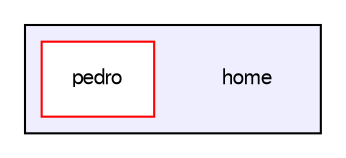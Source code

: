 digraph "home" {
  compound=true
  node [ fontsize="10", fontname="FreeSans"];
  edge [ labelfontsize="10", labelfontname="FreeSans"];
  subgraph clusterdir_43e0a1f539e00dcfa1a6bc4d4fee4fc2 {
    graph [ bgcolor="#eeeeff", pencolor="black", label="" URL="dir_43e0a1f539e00dcfa1a6bc4d4fee4fc2.html"];
    dir_43e0a1f539e00dcfa1a6bc4d4fee4fc2 [shape=plaintext label="home"];
    dir_bf61d3913ea4425bfa7aab3183b1adf7 [shape=box label="pedro" color="red" fillcolor="white" style="filled" URL="dir_bf61d3913ea4425bfa7aab3183b1adf7.html"];
  }
}
